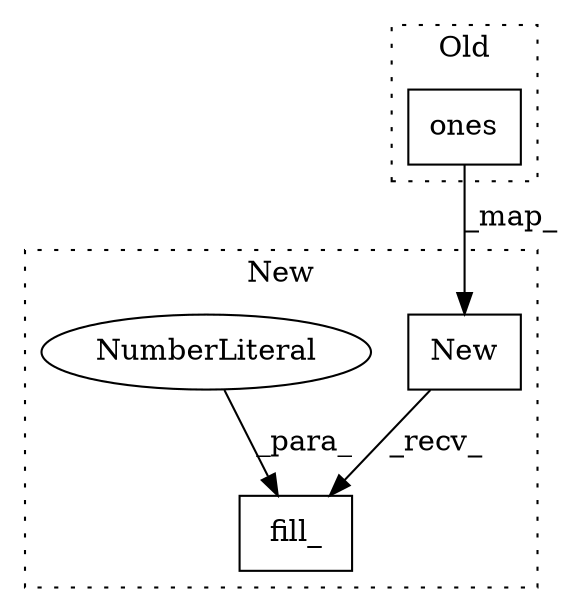 digraph G {
subgraph cluster0 {
1 [label="ones" a="32" s="3551,3564" l="5,1" shape="box"];
label = "Old";
style="dotted";
}
subgraph cluster1 {
2 [label="New" a="32" s="3547,3559" l="4,1" shape="box"];
3 [label="fill_" a="32" s="3561,3568" l="6,1" shape="box"];
4 [label="NumberLiteral" a="34" s="3567" l="1" shape="ellipse"];
label = "New";
style="dotted";
}
1 -> 2 [label="_map_"];
2 -> 3 [label="_recv_"];
4 -> 3 [label="_para_"];
}